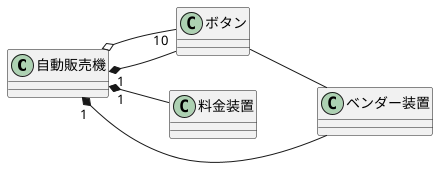 @startuml
left to right direction
class 自動販売機 {
}
class ボタン {
}
class 料金装置 {
}
class ベンダー装置{
}
ボタン "10"--o 自動販売機
自動販売機 "1"*-- 料金装置
自動販売機 "1"*-- ベンダー装置
自動販売機 "1"*-- ボタン
ボタン -- ベンダー装置



@enduml